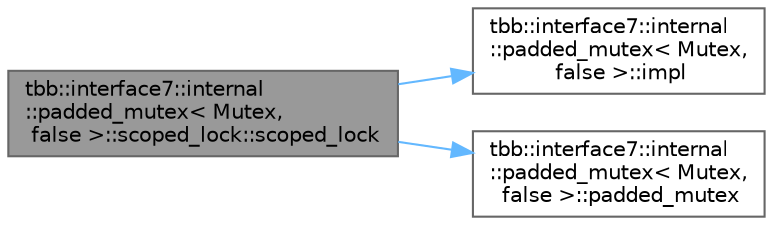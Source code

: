 digraph "tbb::interface7::internal::padded_mutex&lt; Mutex, false &gt;::scoped_lock::scoped_lock"
{
 // LATEX_PDF_SIZE
  bgcolor="transparent";
  edge [fontname=Helvetica,fontsize=10,labelfontname=Helvetica,labelfontsize=10];
  node [fontname=Helvetica,fontsize=10,shape=box,height=0.2,width=0.4];
  rankdir="LR";
  Node1 [id="Node000001",label="tbb::interface7::internal\l::padded_mutex\< Mutex,\l false \>::scoped_lock::scoped_lock",height=0.2,width=0.4,color="gray40", fillcolor="grey60", style="filled", fontcolor="black",tooltip=" "];
  Node1 -> Node2 [id="edge3_Node000001_Node000002",color="steelblue1",style="solid",tooltip=" "];
  Node2 [id="Node000002",label="tbb::interface7::internal\l::padded_mutex\< Mutex,\l false \>::impl",height=0.2,width=0.4,color="grey40", fillcolor="white", style="filled",URL="$classtbb_1_1interface7_1_1internal_1_1padded__mutex_3_01_mutex_00_01false_01_4.html#ad5f001ae1444705868cc174e37d8e388",tooltip=" "];
  Node1 -> Node3 [id="edge4_Node000001_Node000003",color="steelblue1",style="solid",tooltip=" "];
  Node3 [id="Node000003",label="tbb::interface7::internal\l::padded_mutex\< Mutex,\l false \>::padded_mutex",height=0.2,width=0.4,color="grey40", fillcolor="white", style="filled",URL="$classtbb_1_1interface7_1_1internal_1_1padded__mutex_3_01_mutex_00_01false_01_4.html#a8d0a79057d17fe9221fd9feac8318b33",tooltip=" "];
}

